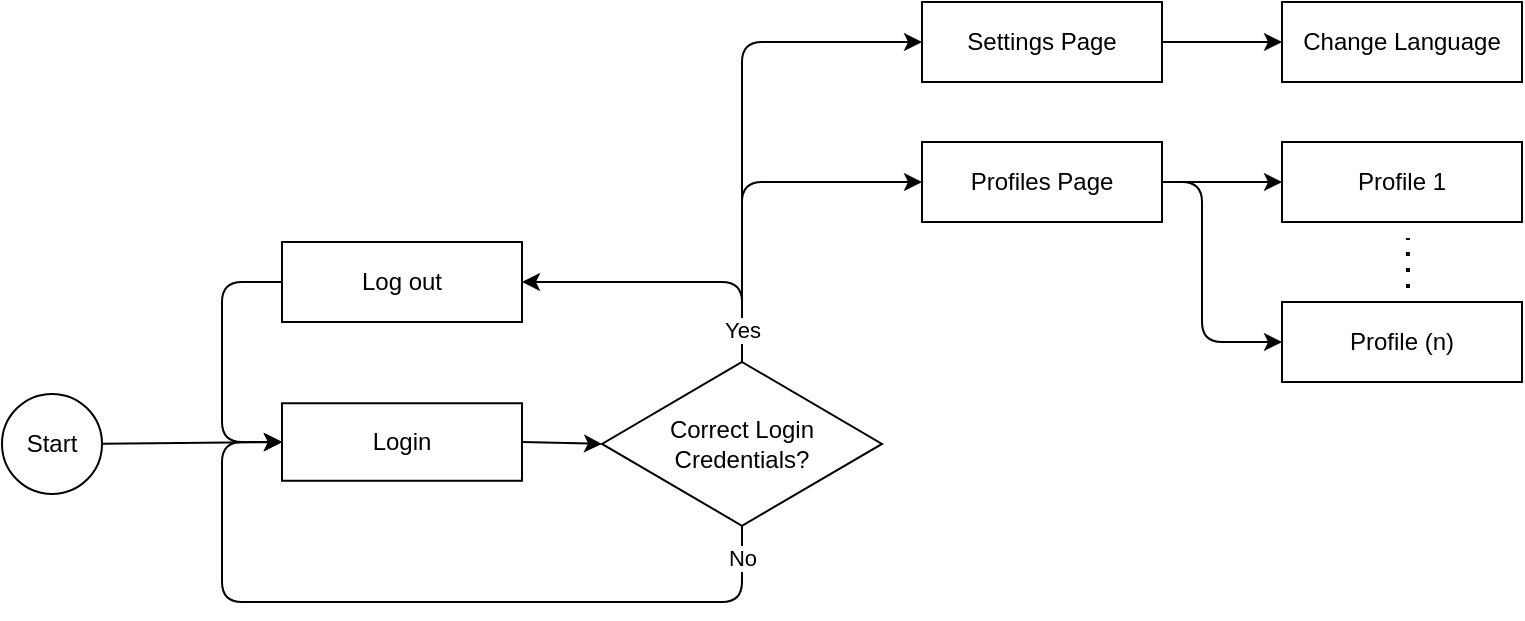 <mxfile>
    <diagram id="wYxvxFxuSVeviV3-utOP" name="Page-1">
        <mxGraphModel dx="1759" dy="477" grid="1" gridSize="10" guides="1" tooltips="1" connect="1" arrows="1" fold="1" page="1" pageScale="1" pageWidth="827" pageHeight="1169" math="0" shadow="0">
            <root>
                <mxCell id="0"/>
                <mxCell id="1" parent="0"/>
                <mxCell id="26" style="edgeStyle=none;html=1;exitX=1;exitY=0.5;exitDx=0;exitDy=0;entryX=0;entryY=0.5;entryDx=0;entryDy=0;" edge="1" parent="1" source="23" target="24">
                    <mxGeometry relative="1" as="geometry"/>
                </mxCell>
                <mxCell id="23" value="Login" style="rounded=0;whiteSpace=wrap;html=1;" vertex="1" parent="1">
                    <mxGeometry x="-670" y="340.63" width="120" height="38.75" as="geometry"/>
                </mxCell>
                <mxCell id="28" value="" style="edgeStyle=none;html=1;entryX=0;entryY=0.5;entryDx=0;entryDy=0;" edge="1" parent="1" source="24" target="23">
                    <mxGeometry relative="1" as="geometry">
                        <mxPoint x="-440" y="429.06" as="targetPoint"/>
                        <Array as="points">
                            <mxPoint x="-440" y="440"/>
                            <mxPoint x="-700" y="440"/>
                            <mxPoint x="-700" y="360"/>
                        </Array>
                    </mxGeometry>
                </mxCell>
                <mxCell id="51" value="No" style="edgeLabel;html=1;align=center;verticalAlign=middle;resizable=0;points=[];" vertex="1" connectable="0" parent="28">
                    <mxGeometry x="-0.926" y="1" relative="1" as="geometry">
                        <mxPoint x="-1" y="1" as="offset"/>
                    </mxGeometry>
                </mxCell>
                <mxCell id="37" style="edgeStyle=none;html=1;entryX=0;entryY=0.5;entryDx=0;entryDy=0;" edge="1" parent="1" source="24" target="34">
                    <mxGeometry relative="1" as="geometry">
                        <Array as="points">
                            <mxPoint x="-440" y="230"/>
                        </Array>
                    </mxGeometry>
                </mxCell>
                <mxCell id="38" style="edgeStyle=none;html=1;entryX=0;entryY=0.5;entryDx=0;entryDy=0;" edge="1" parent="1" source="24" target="35">
                    <mxGeometry relative="1" as="geometry">
                        <Array as="points">
                            <mxPoint x="-440" y="160"/>
                        </Array>
                    </mxGeometry>
                </mxCell>
                <mxCell id="39" style="edgeStyle=none;html=1;entryX=1;entryY=0.5;entryDx=0;entryDy=0;" edge="1" parent="1" source="24" target="29">
                    <mxGeometry relative="1" as="geometry">
                        <Array as="points">
                            <mxPoint x="-440" y="280"/>
                            <mxPoint x="-500" y="280"/>
                        </Array>
                    </mxGeometry>
                </mxCell>
                <mxCell id="50" value="Yes" style="edgeLabel;html=1;align=center;verticalAlign=middle;resizable=0;points=[];" vertex="1" connectable="0" parent="39">
                    <mxGeometry x="-0.728" y="-1" relative="1" as="geometry">
                        <mxPoint x="-1" y="4" as="offset"/>
                    </mxGeometry>
                </mxCell>
                <mxCell id="24" value="Correct Login &lt;br&gt;Credentials?" style="rhombus;whiteSpace=wrap;html=1;rounded=0;" vertex="1" parent="1">
                    <mxGeometry x="-510" y="320" width="140" height="81.88" as="geometry"/>
                </mxCell>
                <mxCell id="40" style="edgeStyle=none;html=1;entryX=0;entryY=0.5;entryDx=0;entryDy=0;exitX=0;exitY=0.5;exitDx=0;exitDy=0;" edge="1" parent="1" source="29" target="23">
                    <mxGeometry relative="1" as="geometry">
                        <Array as="points">
                            <mxPoint x="-700" y="280"/>
                            <mxPoint x="-700" y="360"/>
                        </Array>
                    </mxGeometry>
                </mxCell>
                <mxCell id="29" value="Log out" style="rounded=0;whiteSpace=wrap;html=1;" vertex="1" parent="1">
                    <mxGeometry x="-670" y="260" width="120" height="40" as="geometry"/>
                </mxCell>
                <mxCell id="65" style="edgeStyle=none;html=1;entryX=0;entryY=0.5;entryDx=0;entryDy=0;" edge="1" parent="1" source="34" target="63">
                    <mxGeometry relative="1" as="geometry"/>
                </mxCell>
                <mxCell id="66" style="edgeStyle=none;html=1;entryX=0;entryY=0.5;entryDx=0;entryDy=0;" edge="1" parent="1" source="34" target="64">
                    <mxGeometry relative="1" as="geometry">
                        <Array as="points">
                            <mxPoint x="-210" y="230"/>
                            <mxPoint x="-210" y="310"/>
                        </Array>
                    </mxGeometry>
                </mxCell>
                <mxCell id="34" value="Profiles Page" style="rounded=0;whiteSpace=wrap;html=1;" vertex="1" parent="1">
                    <mxGeometry x="-350" y="210" width="120" height="40" as="geometry"/>
                </mxCell>
                <mxCell id="57" value="" style="edgeStyle=none;html=1;entryX=0;entryY=0.5;entryDx=0;entryDy=0;" edge="1" parent="1" source="35" target="58">
                    <mxGeometry relative="1" as="geometry">
                        <mxPoint x="-150" y="148.947" as="targetPoint"/>
                    </mxGeometry>
                </mxCell>
                <mxCell id="35" value="Settings Page" style="rounded=0;whiteSpace=wrap;html=1;" vertex="1" parent="1">
                    <mxGeometry x="-350" y="140" width="120" height="40" as="geometry"/>
                </mxCell>
                <mxCell id="55" style="edgeStyle=none;html=1;entryX=0;entryY=0.5;entryDx=0;entryDy=0;" edge="1" parent="1" source="54" target="23">
                    <mxGeometry relative="1" as="geometry"/>
                </mxCell>
                <mxCell id="54" value="Start" style="ellipse;whiteSpace=wrap;html=1;aspect=fixed;" vertex="1" parent="1">
                    <mxGeometry x="-810" y="335.94" width="50" height="50" as="geometry"/>
                </mxCell>
                <mxCell id="58" value="Change Language" style="rounded=0;whiteSpace=wrap;html=1;" vertex="1" parent="1">
                    <mxGeometry x="-170" y="140" width="120" height="40" as="geometry"/>
                </mxCell>
                <mxCell id="61" value="Settings Page" style="rounded=0;whiteSpace=wrap;html=1;" vertex="1" parent="1">
                    <mxGeometry x="-350" y="140" width="120" height="40" as="geometry"/>
                </mxCell>
                <mxCell id="63" value="Profile 1" style="rounded=0;whiteSpace=wrap;html=1;" vertex="1" parent="1">
                    <mxGeometry x="-170" y="210" width="120" height="40" as="geometry"/>
                </mxCell>
                <mxCell id="64" value="Profile (n)" style="rounded=0;whiteSpace=wrap;html=1;" vertex="1" parent="1">
                    <mxGeometry x="-170" y="290" width="120" height="40" as="geometry"/>
                </mxCell>
                <mxCell id="72" value="" style="endArrow=none;dashed=1;html=1;dashPattern=1 3;strokeWidth=2;" edge="1" parent="1">
                    <mxGeometry width="50" height="50" relative="1" as="geometry">
                        <mxPoint x="-107" y="283" as="sourcePoint"/>
                        <mxPoint x="-107.06" y="258" as="targetPoint"/>
                    </mxGeometry>
                </mxCell>
            </root>
        </mxGraphModel>
    </diagram>
</mxfile>
